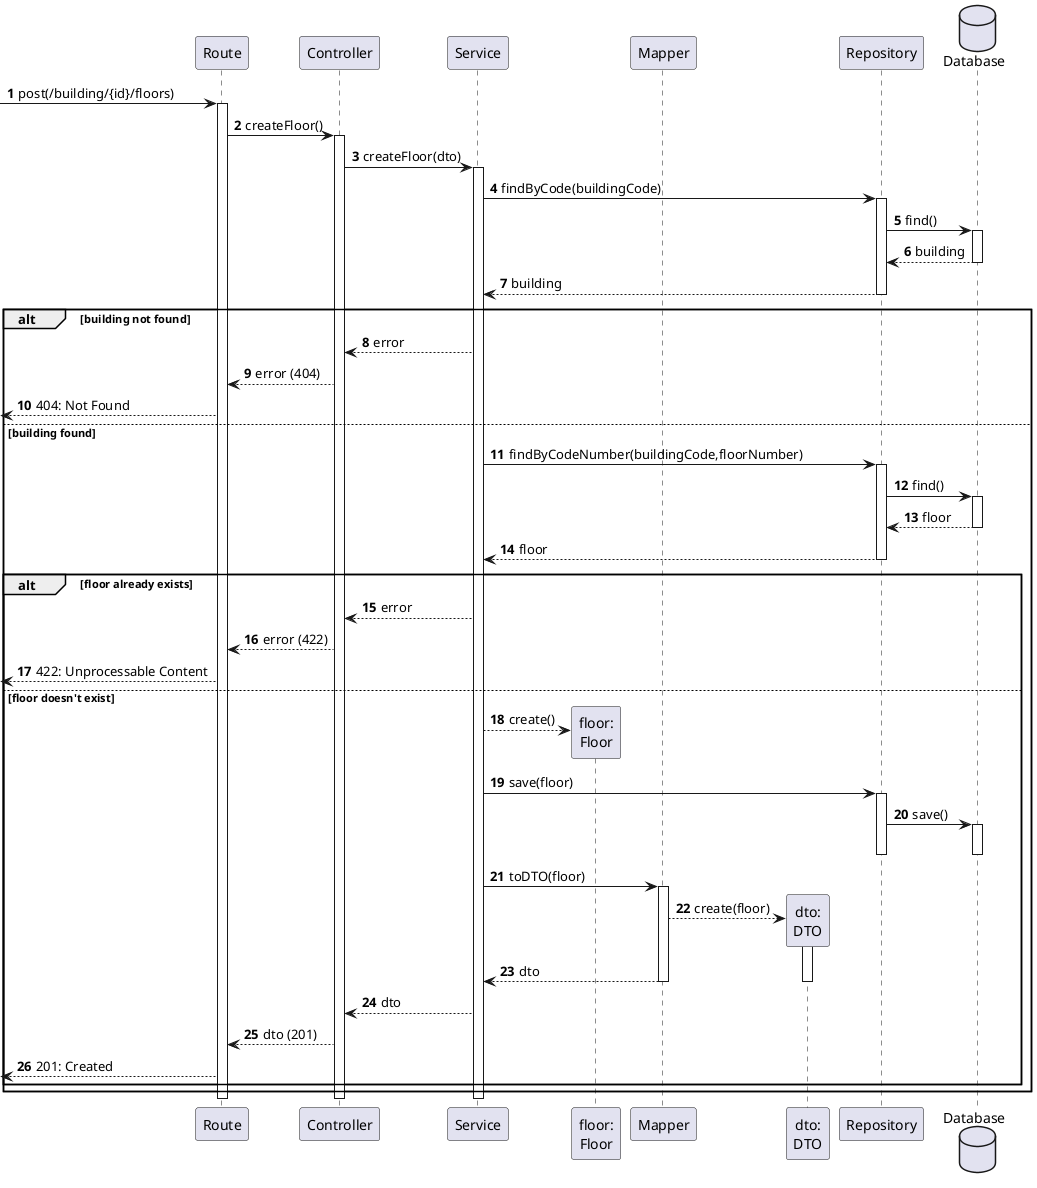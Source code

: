 @startuml
autonumber

participant "Route" as r
participant "Controller" as ctrl
participant "Service" as svc

participant "floor:\nFloor" as floor
participant "Mapper" as map
participant "dto:\nDTO" as dto

participant "Repository" as repo
database "Database" as db

[-> r: post(/building/{id}/floors)
activate r
    r -> ctrl : createFloor()
    activate ctrl
        ctrl -> svc : createFloor(dto)
        activate svc
            svc -> repo : findByCode(buildingCode)
            activate repo
                repo -> db : find()
                activate db
                    db --> repo : building
                deactivate db
                repo --> svc : building
            deactivate repo

            alt building not found
                svc --> ctrl : error
                ctrl --> r : error (404)
                [<--r : 404: Not Found
            else building found
                svc ->repo : findByCodeNumber(buildingCode,floorNumber)
                activate repo
                    repo -> db : find()
                    activate db
                        db --> repo : floor
                    deactivate db
                    repo --> svc : floor
                deactivate repo
            alt floor already exists
                svc --> ctrl : error
                ctrl --> r : error (422)
                [<--r : 422: Unprocessable Content
            else floor doesn't exist
                svc --> floor** : create()
                svc -> repo : save(floor)
                activate repo
                    repo -> db : save()
                    activate db
                    deactivate db
                deactivate repo

                svc -> map : toDTO(floor)

                activate map
                    map --> dto** : create(floor)
                    activate dto
                        map --> svc : dto
                    deactivate dto
                deactivate map

                svc --> ctrl : dto
                ctrl --> r : dto (201)
                [<--r : 201: Created
            end
            end
        deactivate svc
    deactivate ctrl
deactivate r

@enduml
